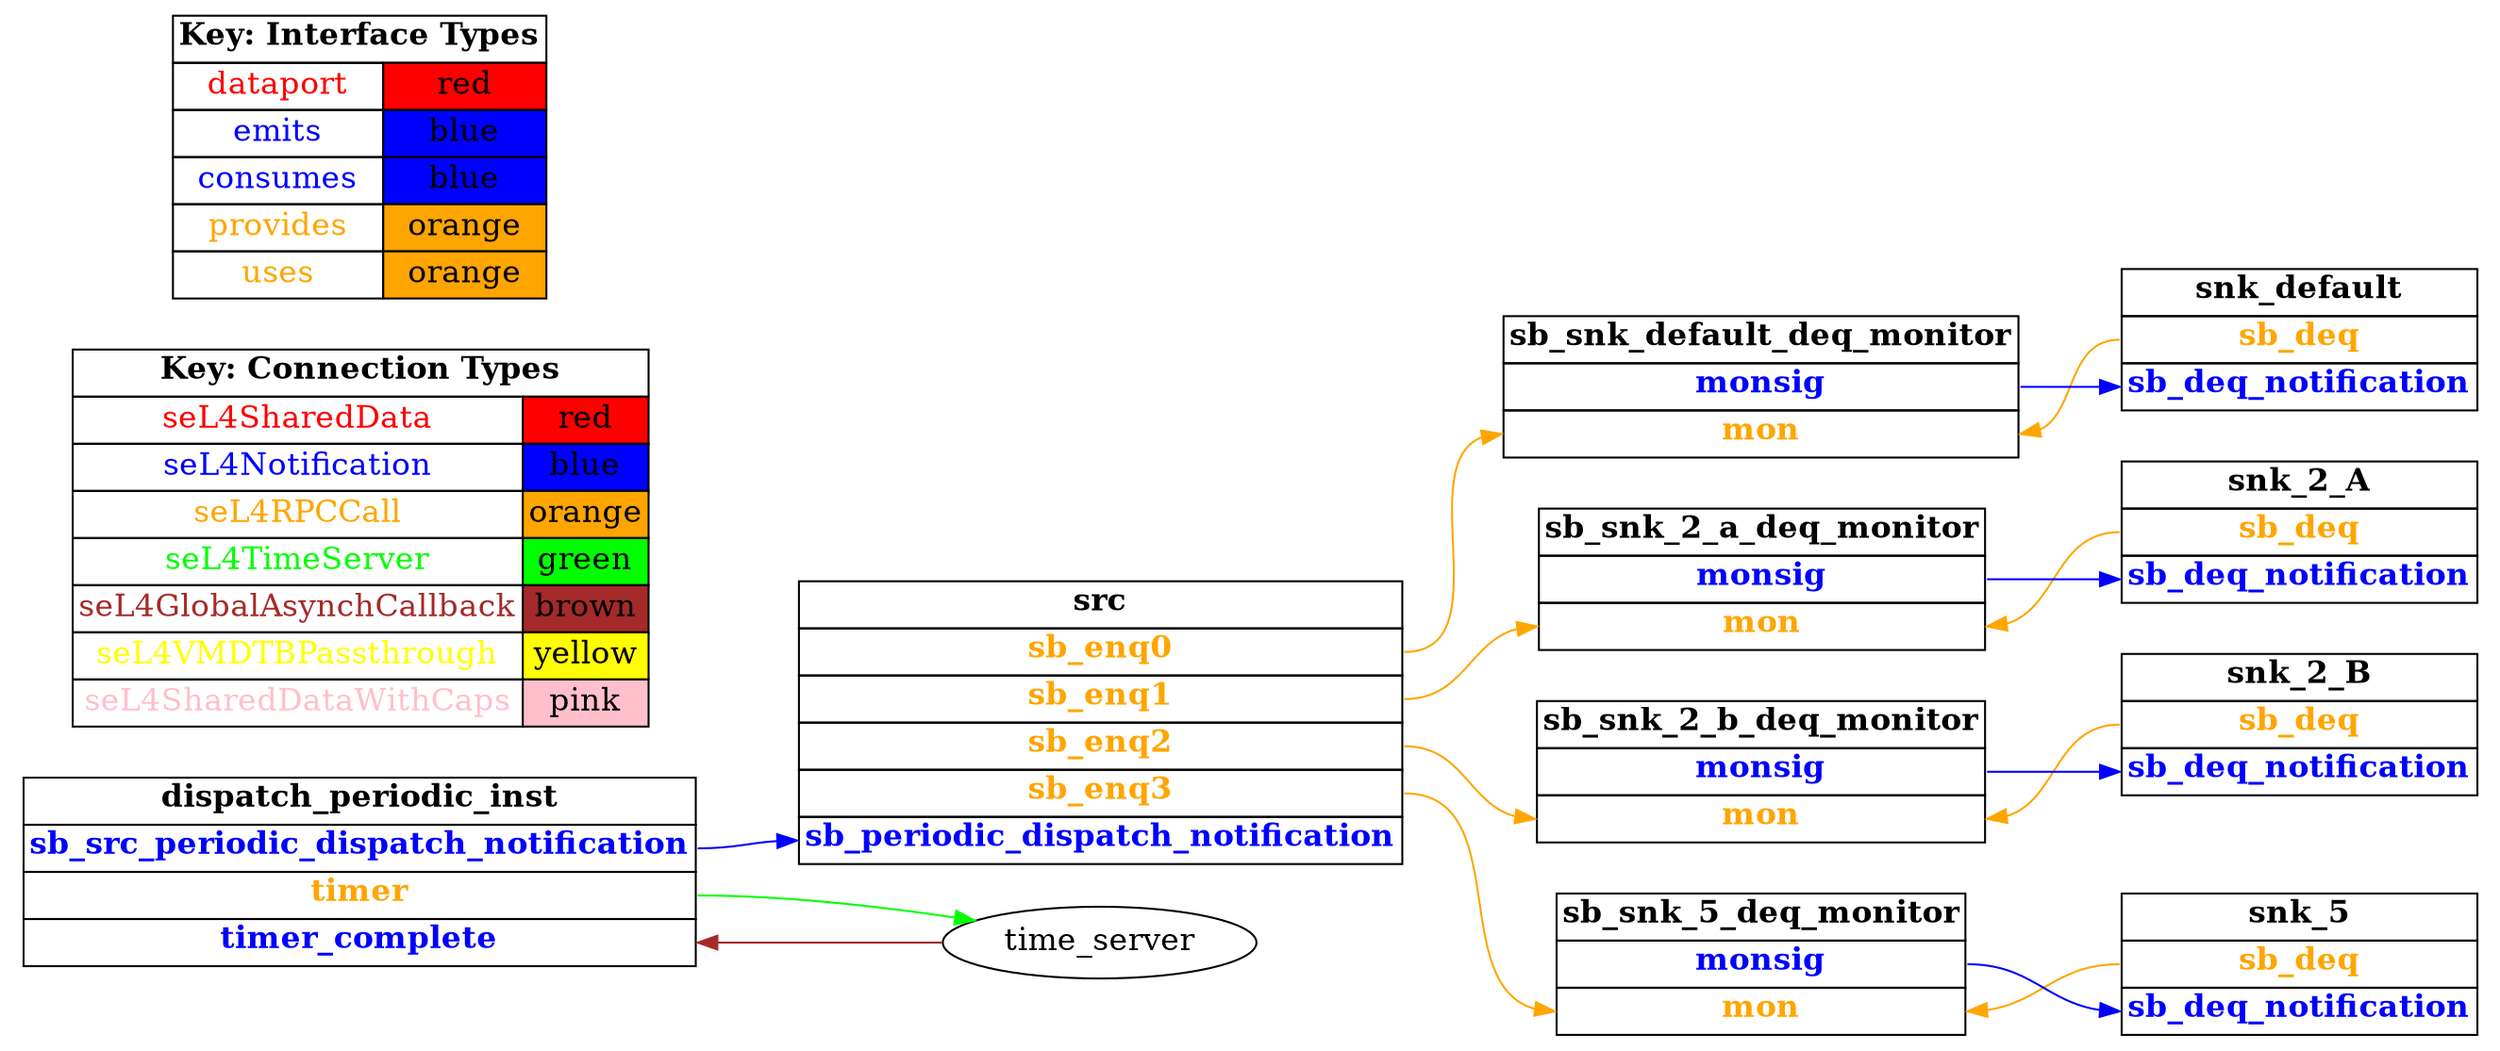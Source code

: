 digraph g {
graph [
  overlap = false,
  rankdir = "LR"
];
node [
  fontsize = "16",
  shape = "ellipse"
];
edge [
];

src [
  label=<
    <TABLE BORDER="0" CELLBORDER="1" CELLSPACING="0">
      <TR><TD><B>src</B></TD></TR>
      <TR><TD PORT="sb_enq0"><FONT COLOR="orange"><B>sb_enq0</B></FONT></TD></TR>
      <TR><TD PORT="sb_enq1"><FONT COLOR="orange"><B>sb_enq1</B></FONT></TD></TR>
      <TR><TD PORT="sb_enq2"><FONT COLOR="orange"><B>sb_enq2</B></FONT></TD></TR>
      <TR><TD PORT="sb_enq3"><FONT COLOR="orange"><B>sb_enq3</B></FONT></TD></TR>
      <TR><TD PORT="sb_periodic_dispatch_notification"><FONT COLOR="blue"><B>sb_periodic_dispatch_notification</B></FONT></TD></TR>"
    </TABLE>
  >
  shape=plaintext
];

snk_default [
  label=<
    <TABLE BORDER="0" CELLBORDER="1" CELLSPACING="0">
      <TR><TD><B>snk_default</B></TD></TR>
      <TR><TD PORT="sb_deq"><FONT COLOR="orange"><B>sb_deq</B></FONT></TD></TR>
      <TR><TD PORT="sb_deq_notification"><FONT COLOR="blue"><B>sb_deq_notification</B></FONT></TD></TR>"
    </TABLE>
  >
  shape=plaintext
];

snk_2_A [
  label=<
    <TABLE BORDER="0" CELLBORDER="1" CELLSPACING="0">
      <TR><TD><B>snk_2_A</B></TD></TR>
      <TR><TD PORT="sb_deq"><FONT COLOR="orange"><B>sb_deq</B></FONT></TD></TR>
      <TR><TD PORT="sb_deq_notification"><FONT COLOR="blue"><B>sb_deq_notification</B></FONT></TD></TR>"
    </TABLE>
  >
  shape=plaintext
];

snk_2_B [
  label=<
    <TABLE BORDER="0" CELLBORDER="1" CELLSPACING="0">
      <TR><TD><B>snk_2_B</B></TD></TR>
      <TR><TD PORT="sb_deq"><FONT COLOR="orange"><B>sb_deq</B></FONT></TD></TR>
      <TR><TD PORT="sb_deq_notification"><FONT COLOR="blue"><B>sb_deq_notification</B></FONT></TD></TR>"
    </TABLE>
  >
  shape=plaintext
];

snk_5 [
  label=<
    <TABLE BORDER="0" CELLBORDER="1" CELLSPACING="0">
      <TR><TD><B>snk_5</B></TD></TR>
      <TR><TD PORT="sb_deq"><FONT COLOR="orange"><B>sb_deq</B></FONT></TD></TR>
      <TR><TD PORT="sb_deq_notification"><FONT COLOR="blue"><B>sb_deq_notification</B></FONT></TD></TR>"
    </TABLE>
  >
  shape=plaintext
];

sb_snk_default_deq_monitor [
  label=<
    <TABLE BORDER="0" CELLBORDER="1" CELLSPACING="0">
      <TR><TD><B>sb_snk_default_deq_monitor</B></TD></TR>
      <TR><TD PORT="monsig"><FONT COLOR="blue"><B>monsig</B></FONT></TD></TR>
      <TR><TD PORT="mon"><FONT COLOR="orange"><B>mon</B></FONT></TD></TR>"
    </TABLE>
  >
  shape=plaintext
];

sb_snk_2_a_deq_monitor [
  label=<
    <TABLE BORDER="0" CELLBORDER="1" CELLSPACING="0">
      <TR><TD><B>sb_snk_2_a_deq_monitor</B></TD></TR>
      <TR><TD PORT="monsig"><FONT COLOR="blue"><B>monsig</B></FONT></TD></TR>
      <TR><TD PORT="mon"><FONT COLOR="orange"><B>mon</B></FONT></TD></TR>"
    </TABLE>
  >
  shape=plaintext
];

sb_snk_2_b_deq_monitor [
  label=<
    <TABLE BORDER="0" CELLBORDER="1" CELLSPACING="0">
      <TR><TD><B>sb_snk_2_b_deq_monitor</B></TD></TR>
      <TR><TD PORT="monsig"><FONT COLOR="blue"><B>monsig</B></FONT></TD></TR>
      <TR><TD PORT="mon"><FONT COLOR="orange"><B>mon</B></FONT></TD></TR>"
    </TABLE>
  >
  shape=plaintext
];

sb_snk_5_deq_monitor [
  label=<
    <TABLE BORDER="0" CELLBORDER="1" CELLSPACING="0">
      <TR><TD><B>sb_snk_5_deq_monitor</B></TD></TR>
      <TR><TD PORT="monsig"><FONT COLOR="blue"><B>monsig</B></FONT></TD></TR>
      <TR><TD PORT="mon"><FONT COLOR="orange"><B>mon</B></FONT></TD></TR>"
    </TABLE>
  >
  shape=plaintext
];

dispatch_periodic_inst [
  label=<
    <TABLE BORDER="0" CELLBORDER="1" CELLSPACING="0">
      <TR><TD><B>dispatch_periodic_inst</B></TD></TR>
      <TR><TD PORT="sb_src_periodic_dispatch_notification"><FONT COLOR="blue"><B>sb_src_periodic_dispatch_notification</B></FONT></TD></TR>
      <TR><TD PORT="timer"><FONT COLOR="orange"><B>timer</B></FONT></TD></TR>
      <TR><TD PORT="timer_complete"><FONT COLOR="blue"><B>timer_complete</B></FONT></TD></TR>"
    </TABLE>
  >
  shape=plaintext
];

connectiontypekey [
  label=<
   <TABLE BORDER="0" CELLBORDER="1" CELLSPACING="0">
     <TR><TD COLSPAN="2"><B>Key: Connection Types</B></TD></TR>
     <TR><TD><FONT COLOR="red">seL4SharedData</FONT></TD><TD BGCOLOR="red">red</TD></TR>
     <TR><TD><FONT COLOR="blue">seL4Notification</FONT></TD><TD BGCOLOR="blue">blue</TD></TR>
     <TR><TD><FONT COLOR="orange">seL4RPCCall</FONT></TD><TD BGCOLOR="orange">orange</TD></TR>
     <TR><TD><FONT COLOR="green">seL4TimeServer</FONT></TD><TD BGCOLOR="green">green</TD></TR>
     <TR><TD><FONT COLOR="brown">seL4GlobalAsynchCallback</FONT></TD><TD BGCOLOR="brown">brown</TD></TR>
     <TR><TD><FONT COLOR="yellow">seL4VMDTBPassthrough</FONT></TD><TD BGCOLOR="yellow">yellow</TD></TR>
     <TR><TD><FONT COLOR="pink">seL4SharedDataWithCaps</FONT></TD><TD BGCOLOR="pink">pink</TD></TR>
   </TABLE>
  >
  shape=plaintext
];

interfacetypekey [
  label=<
   <TABLE BORDER="0" CELLBORDER="1" CELLSPACING="0">
     <TR><TD COLSPAN="2"><B>Key: Interface Types</B></TD></TR>
     <TR><TD><FONT COLOR="red">dataport</FONT></TD><TD BGCOLOR="red">red</TD></TR>
     <TR><TD><FONT COLOR="blue">emits</FONT></TD><TD BGCOLOR="blue">blue</TD></TR>
     <TR><TD><FONT COLOR="blue">consumes</FONT></TD><TD BGCOLOR="blue">blue</TD></TR>
     <TR><TD><FONT COLOR="orange">provides</FONT></TD><TD BGCOLOR="orange">orange</TD></TR>
     <TR><TD><FONT COLOR="orange">uses</FONT></TD><TD BGCOLOR="orange">orange</TD></TR>
   </TABLE>
  >
  shape=plaintext
];

"src":sb_enq0 -> "sb_snk_default_deq_monitor":mon [
  color="orange"
  //label = "seL4RPCCall"
  id = conn1
];

"snk_default":sb_deq -> "sb_snk_default_deq_monitor":mon [
  color="orange"
  //label = "seL4RPCCall"
  id = conn2
];

"sb_snk_default_deq_monitor":monsig -> "snk_default":sb_deq_notification [
  color="blue"
  //label = "seL4Notification"
  id = conn3
];

"src":sb_enq1 -> "sb_snk_2_a_deq_monitor":mon [
  color="orange"
  //label = "seL4RPCCall"
  id = conn4
];

"snk_2_A":sb_deq -> "sb_snk_2_a_deq_monitor":mon [
  color="orange"
  //label = "seL4RPCCall"
  id = conn5
];

"sb_snk_2_a_deq_monitor":monsig -> "snk_2_A":sb_deq_notification [
  color="blue"
  //label = "seL4Notification"
  id = conn6
];

"src":sb_enq2 -> "sb_snk_2_b_deq_monitor":mon [
  color="orange"
  //label = "seL4RPCCall"
  id = conn7
];

"snk_2_B":sb_deq -> "sb_snk_2_b_deq_monitor":mon [
  color="orange"
  //label = "seL4RPCCall"
  id = conn8
];

"sb_snk_2_b_deq_monitor":monsig -> "snk_2_B":sb_deq_notification [
  color="blue"
  //label = "seL4Notification"
  id = conn9
];

"src":sb_enq3 -> "sb_snk_5_deq_monitor":mon [
  color="orange"
  //label = "seL4RPCCall"
  id = conn10
];

"snk_5":sb_deq -> "sb_snk_5_deq_monitor":mon [
  color="orange"
  //label = "seL4RPCCall"
  id = conn11
];

"sb_snk_5_deq_monitor":monsig -> "snk_5":sb_deq_notification [
  color="blue"
  //label = "seL4Notification"
  id = conn12
];

"dispatch_periodic_inst":sb_src_periodic_dispatch_notification -> "src":sb_periodic_dispatch_notification [
  color="blue"
  //label = "seL4Notification"
  id = conn13
];

"dispatch_periodic_inst":timer -> "time_server":the_timer [
  color="green"
  //label = "seL4TimeServer"
  id = conn14
];

"time_server":timer_notification -> "dispatch_periodic_inst":timer_complete [
  color="brown"
  //label = "seL4GlobalAsynchCallback"
  id = conn15
];

}